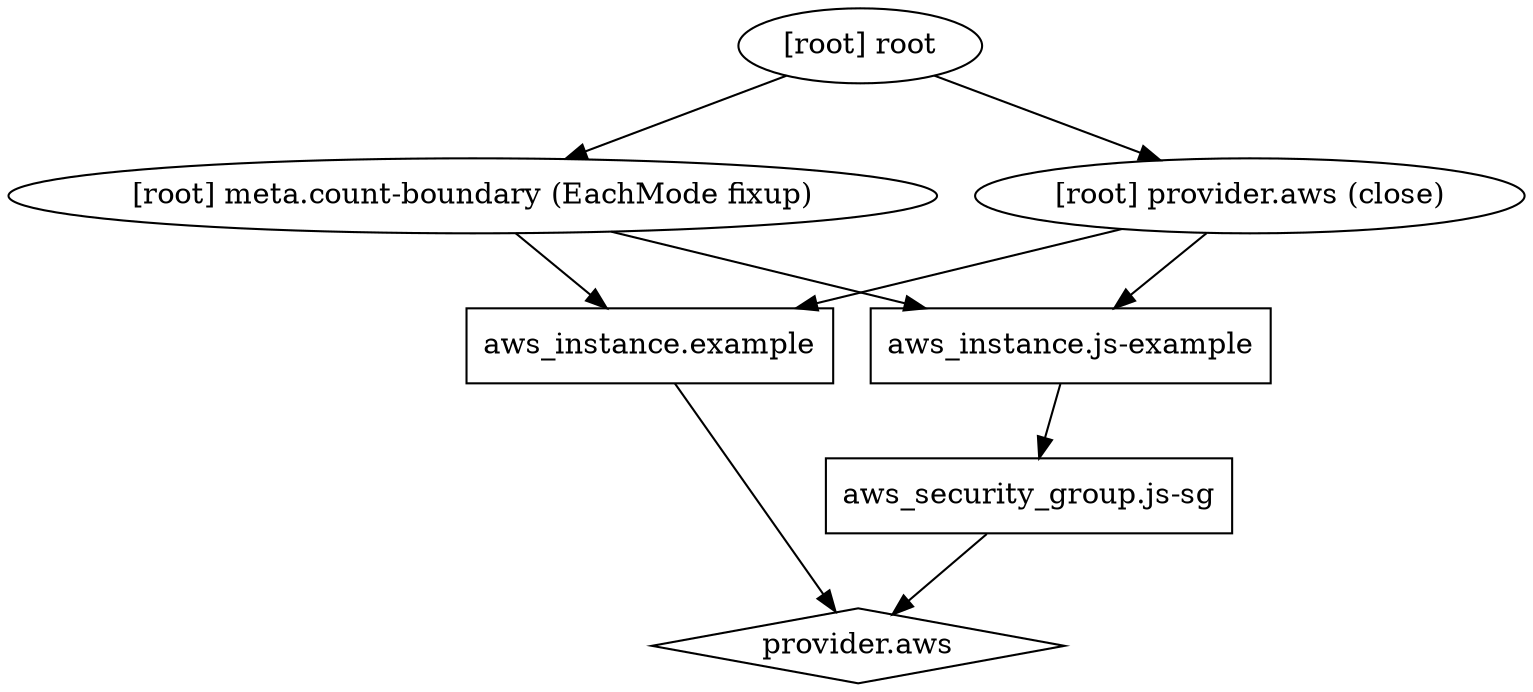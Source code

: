 digraph {
	compound = "true"
	newrank = "true"
	subgraph "root" {
		"[root] aws_instance.example (orphan)" [label = "aws_instance.example", shape = "box"]
		"[root] aws_instance.js-example" [label = "aws_instance.js-example", shape = "box"]
		"[root] aws_security_group.js-sg" [label = "aws_security_group.js-sg", shape = "box"]
		"[root] provider.aws" [label = "provider.aws", shape = "diamond"]
		"[root] aws_instance.example (orphan)" -> "[root] provider.aws"
		"[root] aws_instance.js-example" -> "[root] aws_security_group.js-sg"
		"[root] aws_security_group.js-sg" -> "[root] provider.aws"
		"[root] meta.count-boundary (EachMode fixup)" -> "[root] aws_instance.example (orphan)"
		"[root] meta.count-boundary (EachMode fixup)" -> "[root] aws_instance.js-example"
		"[root] provider.aws (close)" -> "[root] aws_instance.example (orphan)"
		"[root] provider.aws (close)" -> "[root] aws_instance.js-example"
		"[root] root" -> "[root] meta.count-boundary (EachMode fixup)"
		"[root] root" -> "[root] provider.aws (close)"
	}
}

